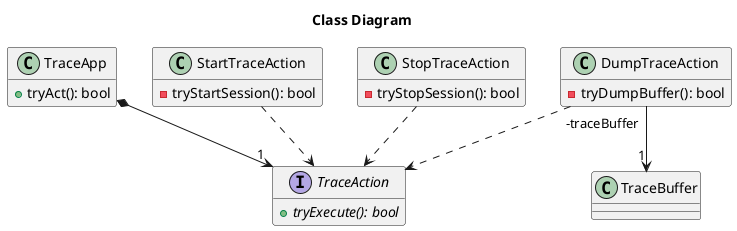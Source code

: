 @startuml

title Class Diagram

class TraceApp {
  + tryAct(): bool
}
hide TraceApp fields

TraceApp *--> "1" TraceAction

interface TraceAction {
  + {abstract} tryExecute(): bool
}
hide TraceAction fields

class DumpTraceAction {
  - tryDumpBuffer(): bool
}
hide DumpTraceAction fields

DumpTraceAction ..> TraceAction
DumpTraceAction "-traceBuffer" --> "1" TraceBuffer

class StartTraceAction {
  - tryStartSession(): bool
}
hide StartTraceAction fields

StartTraceAction ..> TraceAction

class StopTraceAction {
  - tryStopSession(): bool
}
hide StopTraceAction fields

StopTraceAction ..> TraceAction



@enduml